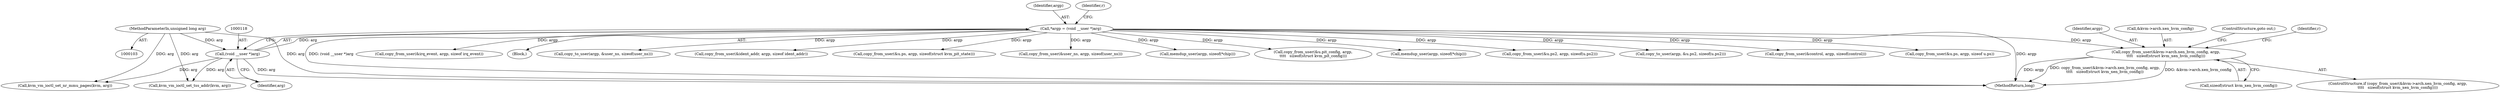 digraph "0_linux_9c895160d25a76c21b65bad141b08e8d4f99afef@API" {
"1000781" [label="(Call,copy_from_user(&kvm->arch.xen_hvm_config, argp,\n\t\t\t\t   sizeof(struct kvm_xen_hvm_config)))"];
"1000115" [label="(Call,*argp = (void __user *)arg)"];
"1000117" [label="(Call,(void __user *)arg)"];
"1000106" [label="(MethodParameterIn,unsigned long arg)"];
"1000116" [label="(Identifier,argp)"];
"1000455" [label="(Call,memdup_user(argp, sizeof(*chip)))"];
"1000329" [label="(Call,copy_from_user(&u.pit_config, argp,\n\t\t\t\t   sizeof(struct kvm_pit_config)))"];
"1000788" [label="(Identifier,argp)"];
"1000780" [label="(ControlStructure,if (copy_from_user(&kvm->arch.xen_hvm_config, argp,\n\t\t\t\t   sizeof(struct kvm_xen_hvm_config))))"];
"1000115" [label="(Call,*argp = (void __user *)arg)"];
"1000513" [label="(Call,memdup_user(argp, sizeof(*chip)))"];
"1000708" [label="(Call,copy_from_user(&u.ps2, argp, sizeof(u.ps2)))"];
"1000119" [label="(Identifier,arg)"];
"1000686" [label="(Call,copy_to_user(argp, &u.ps2, sizeof(u.ps2)))"];
"1000754" [label="(Call,copy_from_user(&control, argp, sizeof(control)))"];
"1000618" [label="(Call,copy_from_user(&u.ps, argp, sizeof u.ps))"];
"1000397" [label="(Call,copy_from_user(&irq_event, argp, sizeof irq_event))"];
"1000117" [label="(Call,(void __user *)arg)"];
"1000782" [label="(Call,&kvm->arch.xen_hvm_config)"];
"1000781" [label="(Call,copy_from_user(&kvm->arch.xen_hvm_config, argp,\n\t\t\t\t   sizeof(struct kvm_xen_hvm_config)))"];
"1000107" [label="(Block,)"];
"1000170" [label="(Call,kvm_vm_ioctl_set_nr_mmu_pages(kvm, arg))"];
"1000106" [label="(MethodParameterIn,unsigned long arg)"];
"1000791" [label="(ControlStructure,goto out;)"];
"1000898" [label="(Call,copy_to_user(argp, &user_ns, sizeof(user_ns)))"];
"1000793" [label="(Identifier,r)"];
"1000149" [label="(Call,copy_from_user(&ident_addr, argp, sizeof ident_addr))"];
"1000789" [label="(Call,sizeof(struct kvm_xen_hvm_config))"];
"1000132" [label="(Call,kvm_vm_ioctl_set_tss_addr(kvm, arg))"];
"1000913" [label="(MethodReturn,long)"];
"1000122" [label="(Identifier,r)"];
"1000561" [label="(Call,copy_from_user(&u.ps, argp, sizeof(struct kvm_pit_state)))"];
"1000819" [label="(Call,copy_from_user(&user_ns, argp, sizeof(user_ns)))"];
"1000781" -> "1000780"  [label="AST: "];
"1000781" -> "1000789"  [label="CFG: "];
"1000782" -> "1000781"  [label="AST: "];
"1000788" -> "1000781"  [label="AST: "];
"1000789" -> "1000781"  [label="AST: "];
"1000791" -> "1000781"  [label="CFG: "];
"1000793" -> "1000781"  [label="CFG: "];
"1000781" -> "1000913"  [label="DDG: argp"];
"1000781" -> "1000913"  [label="DDG: copy_from_user(&kvm->arch.xen_hvm_config, argp,\n\t\t\t\t   sizeof(struct kvm_xen_hvm_config))"];
"1000781" -> "1000913"  [label="DDG: &kvm->arch.xen_hvm_config"];
"1000115" -> "1000781"  [label="DDG: argp"];
"1000115" -> "1000107"  [label="AST: "];
"1000115" -> "1000117"  [label="CFG: "];
"1000116" -> "1000115"  [label="AST: "];
"1000117" -> "1000115"  [label="AST: "];
"1000122" -> "1000115"  [label="CFG: "];
"1000115" -> "1000913"  [label="DDG: (void __user *)arg"];
"1000115" -> "1000913"  [label="DDG: argp"];
"1000117" -> "1000115"  [label="DDG: arg"];
"1000115" -> "1000149"  [label="DDG: argp"];
"1000115" -> "1000329"  [label="DDG: argp"];
"1000115" -> "1000397"  [label="DDG: argp"];
"1000115" -> "1000455"  [label="DDG: argp"];
"1000115" -> "1000513"  [label="DDG: argp"];
"1000115" -> "1000561"  [label="DDG: argp"];
"1000115" -> "1000618"  [label="DDG: argp"];
"1000115" -> "1000686"  [label="DDG: argp"];
"1000115" -> "1000708"  [label="DDG: argp"];
"1000115" -> "1000754"  [label="DDG: argp"];
"1000115" -> "1000819"  [label="DDG: argp"];
"1000115" -> "1000898"  [label="DDG: argp"];
"1000117" -> "1000119"  [label="CFG: "];
"1000118" -> "1000117"  [label="AST: "];
"1000119" -> "1000117"  [label="AST: "];
"1000117" -> "1000913"  [label="DDG: arg"];
"1000106" -> "1000117"  [label="DDG: arg"];
"1000117" -> "1000132"  [label="DDG: arg"];
"1000117" -> "1000170"  [label="DDG: arg"];
"1000106" -> "1000103"  [label="AST: "];
"1000106" -> "1000913"  [label="DDG: arg"];
"1000106" -> "1000132"  [label="DDG: arg"];
"1000106" -> "1000170"  [label="DDG: arg"];
}
